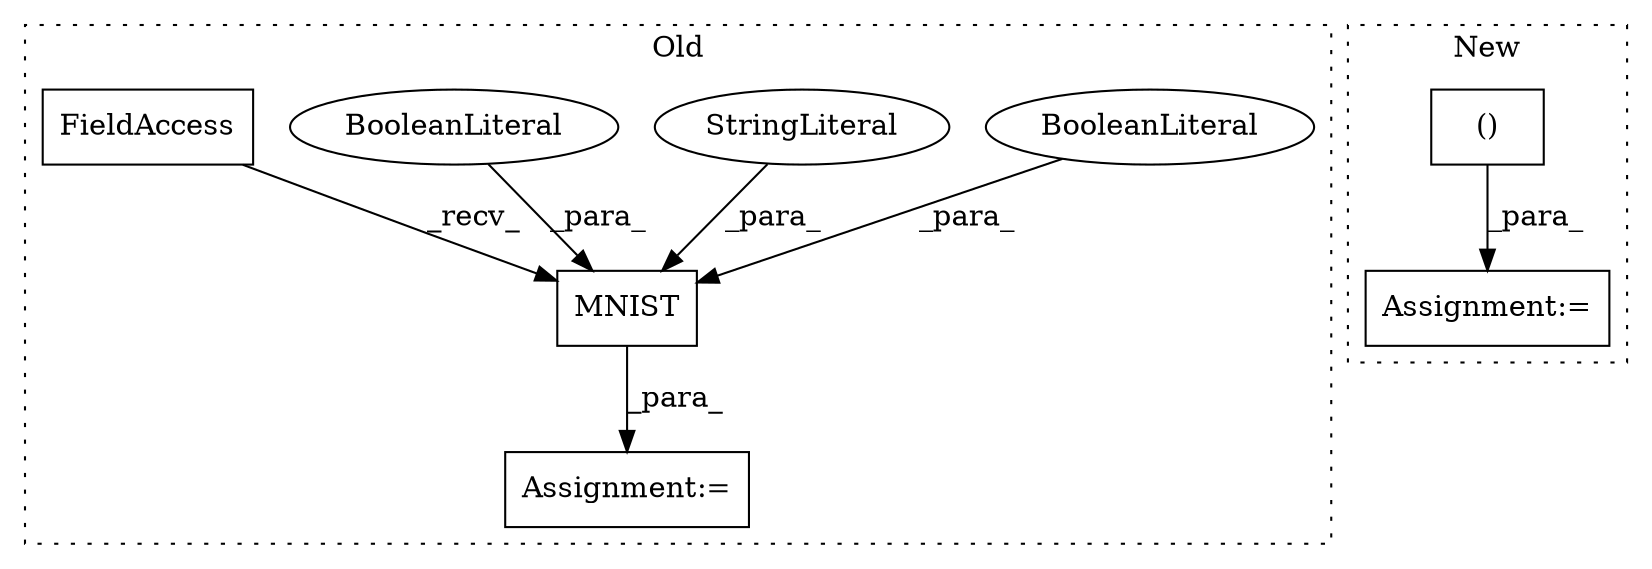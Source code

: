 digraph G {
subgraph cluster0 {
1 [label="MNIST" a="32" s="779,845" l="6,1" shape="box"];
3 [label="BooleanLiteral" a="9" s="794" l="5" shape="ellipse"];
4 [label="StringLiteral" a="45" s="785" l="8" shape="ellipse"];
5 [label="Assignment:=" a="7" s="757" l="1" shape="box"];
6 [label="BooleanLiteral" a="9" s="800" l="4" shape="ellipse"];
7 [label="FieldAccess" a="22" s="758" l="20" shape="box"];
label = "Old";
style="dotted";
}
subgraph cluster1 {
2 [label="()" a="106" s="732" l="27" shape="box"];
8 [label="Assignment:=" a="7" s="660,759" l="53,3" shape="box"];
label = "New";
style="dotted";
}
1 -> 5 [label="_para_"];
2 -> 8 [label="_para_"];
3 -> 1 [label="_para_"];
4 -> 1 [label="_para_"];
6 -> 1 [label="_para_"];
7 -> 1 [label="_recv_"];
}